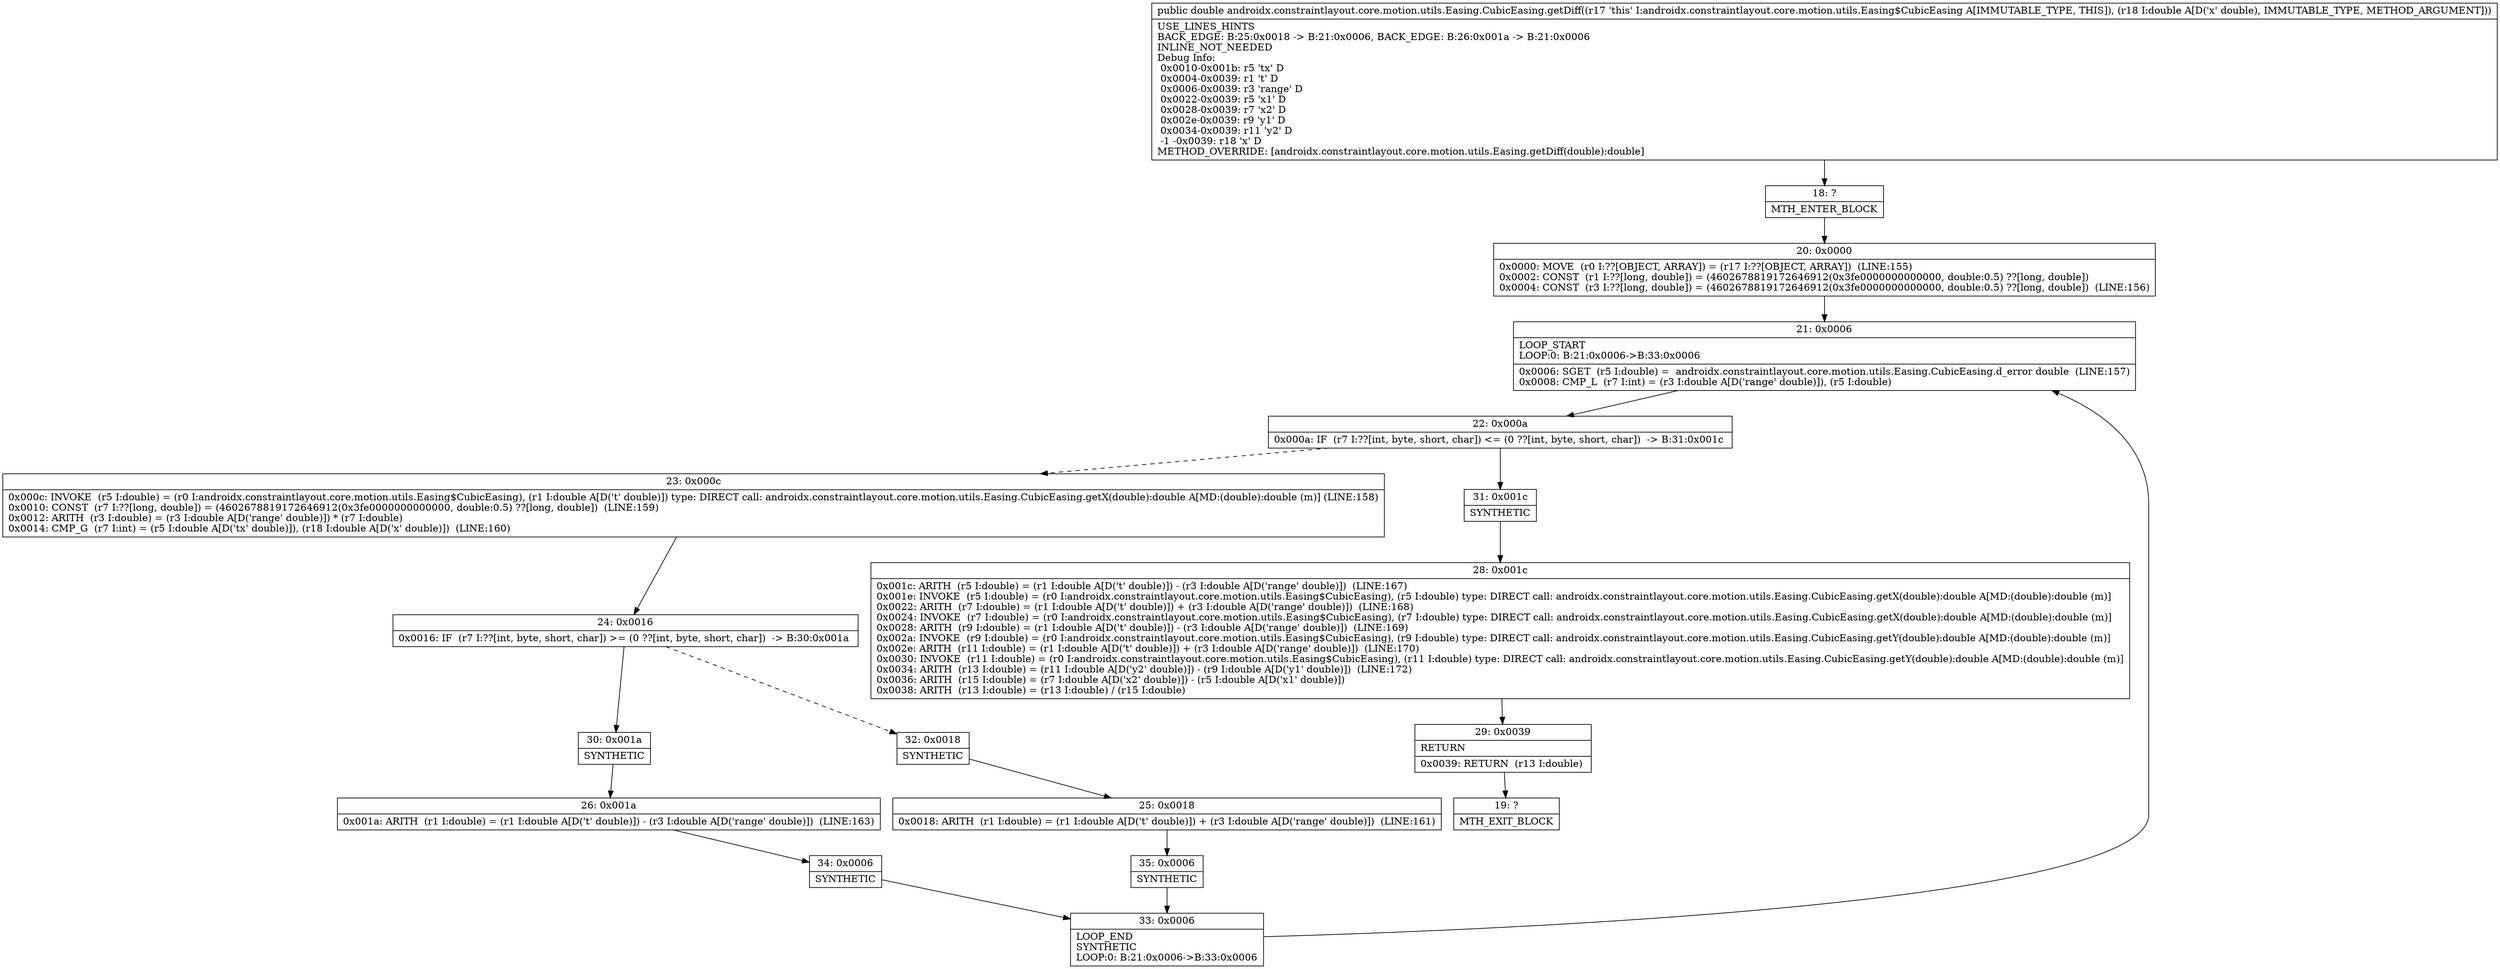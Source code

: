 digraph "CFG forandroidx.constraintlayout.core.motion.utils.Easing.CubicEasing.getDiff(D)D" {
Node_18 [shape=record,label="{18\:\ ?|MTH_ENTER_BLOCK\l}"];
Node_20 [shape=record,label="{20\:\ 0x0000|0x0000: MOVE  (r0 I:??[OBJECT, ARRAY]) = (r17 I:??[OBJECT, ARRAY])  (LINE:155)\l0x0002: CONST  (r1 I:??[long, double]) = (4602678819172646912(0x3fe0000000000000, double:0.5) ??[long, double]) \l0x0004: CONST  (r3 I:??[long, double]) = (4602678819172646912(0x3fe0000000000000, double:0.5) ??[long, double])  (LINE:156)\l}"];
Node_21 [shape=record,label="{21\:\ 0x0006|LOOP_START\lLOOP:0: B:21:0x0006\-\>B:33:0x0006\l|0x0006: SGET  (r5 I:double) =  androidx.constraintlayout.core.motion.utils.Easing.CubicEasing.d_error double  (LINE:157)\l0x0008: CMP_L  (r7 I:int) = (r3 I:double A[D('range' double)]), (r5 I:double) \l}"];
Node_22 [shape=record,label="{22\:\ 0x000a|0x000a: IF  (r7 I:??[int, byte, short, char]) \<= (0 ??[int, byte, short, char])  \-\> B:31:0x001c \l}"];
Node_23 [shape=record,label="{23\:\ 0x000c|0x000c: INVOKE  (r5 I:double) = (r0 I:androidx.constraintlayout.core.motion.utils.Easing$CubicEasing), (r1 I:double A[D('t' double)]) type: DIRECT call: androidx.constraintlayout.core.motion.utils.Easing.CubicEasing.getX(double):double A[MD:(double):double (m)] (LINE:158)\l0x0010: CONST  (r7 I:??[long, double]) = (4602678819172646912(0x3fe0000000000000, double:0.5) ??[long, double])  (LINE:159)\l0x0012: ARITH  (r3 I:double) = (r3 I:double A[D('range' double)]) * (r7 I:double) \l0x0014: CMP_G  (r7 I:int) = (r5 I:double A[D('tx' double)]), (r18 I:double A[D('x' double)])  (LINE:160)\l}"];
Node_24 [shape=record,label="{24\:\ 0x0016|0x0016: IF  (r7 I:??[int, byte, short, char]) \>= (0 ??[int, byte, short, char])  \-\> B:30:0x001a \l}"];
Node_30 [shape=record,label="{30\:\ 0x001a|SYNTHETIC\l}"];
Node_26 [shape=record,label="{26\:\ 0x001a|0x001a: ARITH  (r1 I:double) = (r1 I:double A[D('t' double)]) \- (r3 I:double A[D('range' double)])  (LINE:163)\l}"];
Node_34 [shape=record,label="{34\:\ 0x0006|SYNTHETIC\l}"];
Node_33 [shape=record,label="{33\:\ 0x0006|LOOP_END\lSYNTHETIC\lLOOP:0: B:21:0x0006\-\>B:33:0x0006\l}"];
Node_32 [shape=record,label="{32\:\ 0x0018|SYNTHETIC\l}"];
Node_25 [shape=record,label="{25\:\ 0x0018|0x0018: ARITH  (r1 I:double) = (r1 I:double A[D('t' double)]) + (r3 I:double A[D('range' double)])  (LINE:161)\l}"];
Node_35 [shape=record,label="{35\:\ 0x0006|SYNTHETIC\l}"];
Node_31 [shape=record,label="{31\:\ 0x001c|SYNTHETIC\l}"];
Node_28 [shape=record,label="{28\:\ 0x001c|0x001c: ARITH  (r5 I:double) = (r1 I:double A[D('t' double)]) \- (r3 I:double A[D('range' double)])  (LINE:167)\l0x001e: INVOKE  (r5 I:double) = (r0 I:androidx.constraintlayout.core.motion.utils.Easing$CubicEasing), (r5 I:double) type: DIRECT call: androidx.constraintlayout.core.motion.utils.Easing.CubicEasing.getX(double):double A[MD:(double):double (m)]\l0x0022: ARITH  (r7 I:double) = (r1 I:double A[D('t' double)]) + (r3 I:double A[D('range' double)])  (LINE:168)\l0x0024: INVOKE  (r7 I:double) = (r0 I:androidx.constraintlayout.core.motion.utils.Easing$CubicEasing), (r7 I:double) type: DIRECT call: androidx.constraintlayout.core.motion.utils.Easing.CubicEasing.getX(double):double A[MD:(double):double (m)]\l0x0028: ARITH  (r9 I:double) = (r1 I:double A[D('t' double)]) \- (r3 I:double A[D('range' double)])  (LINE:169)\l0x002a: INVOKE  (r9 I:double) = (r0 I:androidx.constraintlayout.core.motion.utils.Easing$CubicEasing), (r9 I:double) type: DIRECT call: androidx.constraintlayout.core.motion.utils.Easing.CubicEasing.getY(double):double A[MD:(double):double (m)]\l0x002e: ARITH  (r11 I:double) = (r1 I:double A[D('t' double)]) + (r3 I:double A[D('range' double)])  (LINE:170)\l0x0030: INVOKE  (r11 I:double) = (r0 I:androidx.constraintlayout.core.motion.utils.Easing$CubicEasing), (r11 I:double) type: DIRECT call: androidx.constraintlayout.core.motion.utils.Easing.CubicEasing.getY(double):double A[MD:(double):double (m)]\l0x0034: ARITH  (r13 I:double) = (r11 I:double A[D('y2' double)]) \- (r9 I:double A[D('y1' double)])  (LINE:172)\l0x0036: ARITH  (r15 I:double) = (r7 I:double A[D('x2' double)]) \- (r5 I:double A[D('x1' double)]) \l0x0038: ARITH  (r13 I:double) = (r13 I:double) \/ (r15 I:double) \l}"];
Node_29 [shape=record,label="{29\:\ 0x0039|RETURN\l|0x0039: RETURN  (r13 I:double) \l}"];
Node_19 [shape=record,label="{19\:\ ?|MTH_EXIT_BLOCK\l}"];
MethodNode[shape=record,label="{public double androidx.constraintlayout.core.motion.utils.Easing.CubicEasing.getDiff((r17 'this' I:androidx.constraintlayout.core.motion.utils.Easing$CubicEasing A[IMMUTABLE_TYPE, THIS]), (r18 I:double A[D('x' double), IMMUTABLE_TYPE, METHOD_ARGUMENT]))  | USE_LINES_HINTS\lBACK_EDGE: B:25:0x0018 \-\> B:21:0x0006, BACK_EDGE: B:26:0x001a \-\> B:21:0x0006\lINLINE_NOT_NEEDED\lDebug Info:\l  0x0010\-0x001b: r5 'tx' D\l  0x0004\-0x0039: r1 't' D\l  0x0006\-0x0039: r3 'range' D\l  0x0022\-0x0039: r5 'x1' D\l  0x0028\-0x0039: r7 'x2' D\l  0x002e\-0x0039: r9 'y1' D\l  0x0034\-0x0039: r11 'y2' D\l  \-1 \-0x0039: r18 'x' D\lMETHOD_OVERRIDE: [androidx.constraintlayout.core.motion.utils.Easing.getDiff(double):double]\l}"];
MethodNode -> Node_18;Node_18 -> Node_20;
Node_20 -> Node_21;
Node_21 -> Node_22;
Node_22 -> Node_23[style=dashed];
Node_22 -> Node_31;
Node_23 -> Node_24;
Node_24 -> Node_30;
Node_24 -> Node_32[style=dashed];
Node_30 -> Node_26;
Node_26 -> Node_34;
Node_34 -> Node_33;
Node_33 -> Node_21;
Node_32 -> Node_25;
Node_25 -> Node_35;
Node_35 -> Node_33;
Node_31 -> Node_28;
Node_28 -> Node_29;
Node_29 -> Node_19;
}

